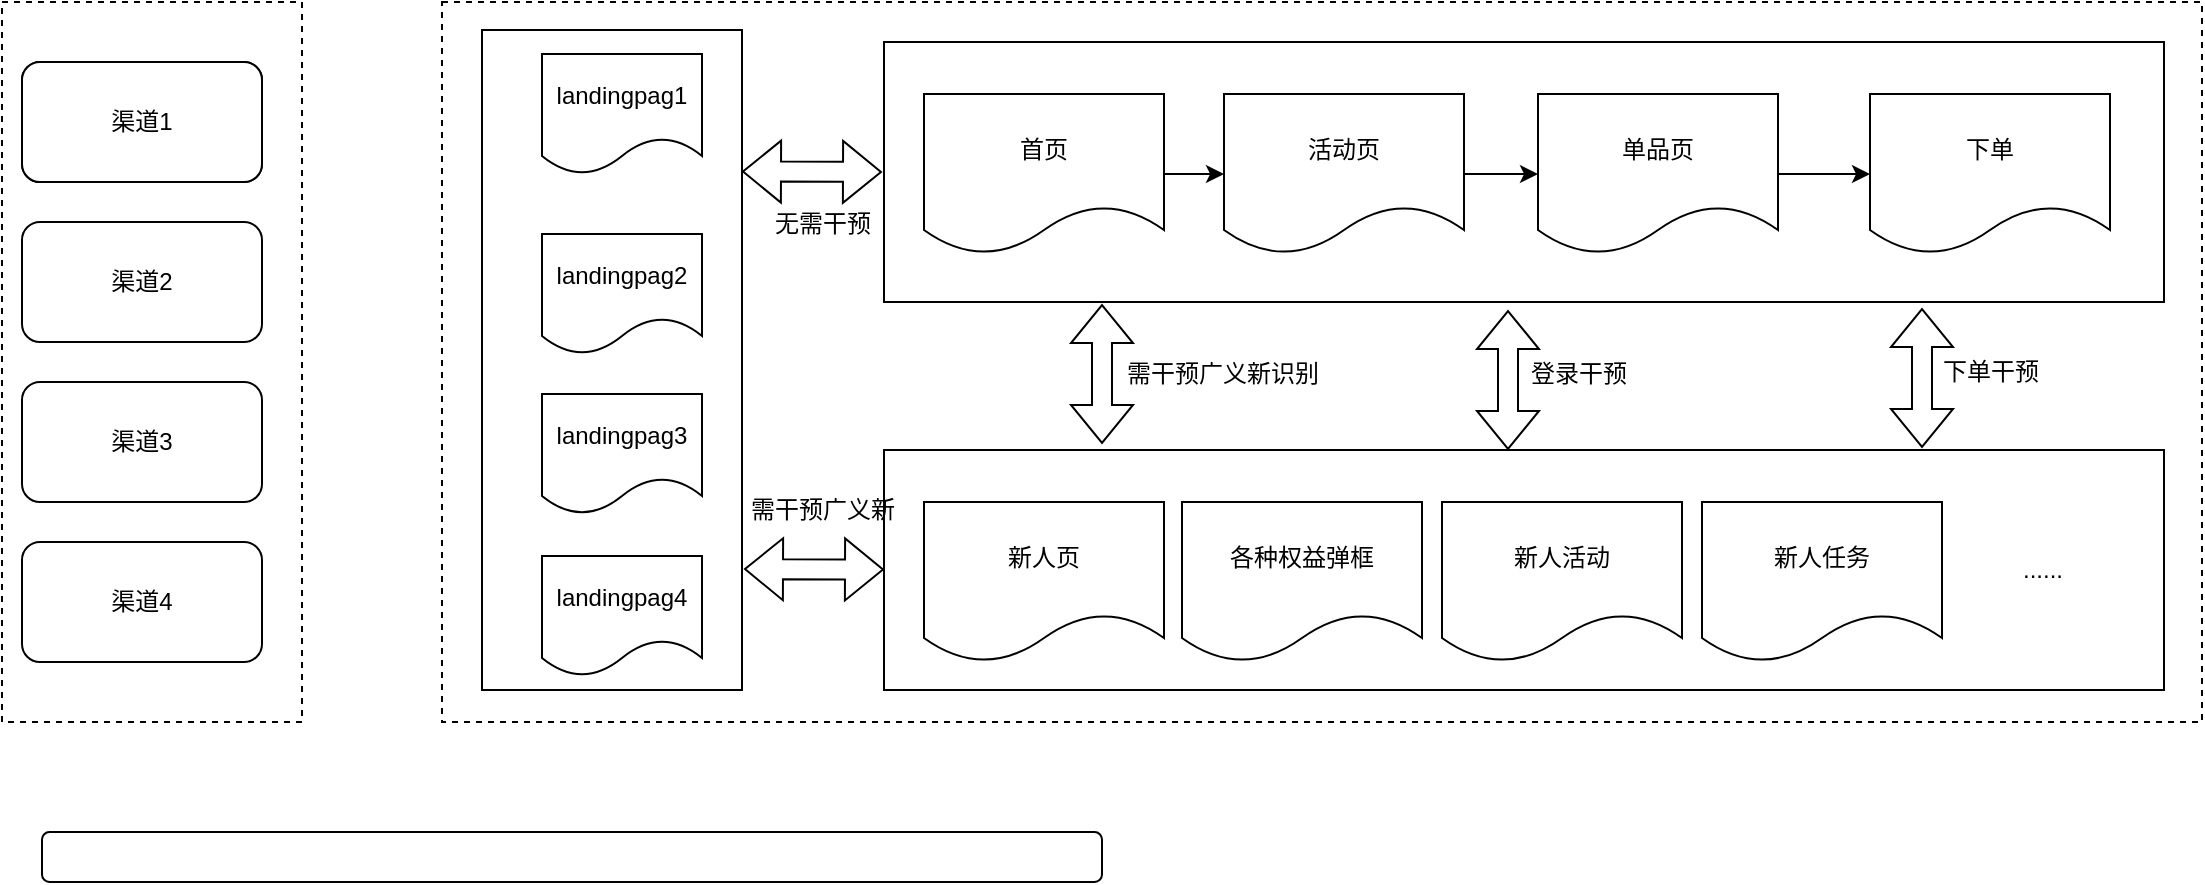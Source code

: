 <mxfile version="20.4.0" type="github">
  <diagram id="0dBSCYIOzl0Dh5r4dUYV" name="Page-1">
    <mxGraphModel dx="1122" dy="669" grid="1" gridSize="10" guides="1" tooltips="1" connect="1" arrows="1" fold="1" page="1" pageScale="1" pageWidth="827" pageHeight="1169" math="0" shadow="0">
      <root>
        <mxCell id="0" />
        <mxCell id="1" parent="0" />
        <mxCell id="idBV6mfvMlumSGSyqYpo-1" value="" style="whiteSpace=wrap;html=1;dashed=1;" vertex="1" parent="1">
          <mxGeometry x="340" y="170" width="880" height="360" as="geometry" />
        </mxCell>
        <mxCell id="idBV6mfvMlumSGSyqYpo-2" value="" style="rounded=0;whiteSpace=wrap;html=1;dashed=1;" vertex="1" parent="1">
          <mxGeometry x="120" y="170" width="150" height="360" as="geometry" />
        </mxCell>
        <mxCell id="idBV6mfvMlumSGSyqYpo-3" value="渠道1" style="rounded=1;whiteSpace=wrap;html=1;" vertex="1" parent="1">
          <mxGeometry x="130" y="200" width="120" height="60" as="geometry" />
        </mxCell>
        <mxCell id="idBV6mfvMlumSGSyqYpo-4" value="渠道1" style="rounded=1;whiteSpace=wrap;html=1;" vertex="1" parent="1">
          <mxGeometry x="130" y="200" width="120" height="60" as="geometry" />
        </mxCell>
        <mxCell id="idBV6mfvMlumSGSyqYpo-6" value="渠道4" style="rounded=1;whiteSpace=wrap;html=1;" vertex="1" parent="1">
          <mxGeometry x="130" y="440" width="120" height="60" as="geometry" />
        </mxCell>
        <mxCell id="idBV6mfvMlumSGSyqYpo-24" value="" style="rounded=0;whiteSpace=wrap;html=1;" vertex="1" parent="1">
          <mxGeometry x="360" y="184" width="130" height="330" as="geometry" />
        </mxCell>
        <mxCell id="idBV6mfvMlumSGSyqYpo-7" value="渠道3" style="rounded=1;whiteSpace=wrap;html=1;" vertex="1" parent="1">
          <mxGeometry x="130" y="360" width="120" height="60" as="geometry" />
        </mxCell>
        <mxCell id="idBV6mfvMlumSGSyqYpo-8" value="渠道2" style="rounded=1;whiteSpace=wrap;html=1;" vertex="1" parent="1">
          <mxGeometry x="130" y="280" width="120" height="60" as="geometry" />
        </mxCell>
        <mxCell id="idBV6mfvMlumSGSyqYpo-9" value="landingpag1" style="shape=document;whiteSpace=wrap;html=1;boundedLbl=1;" vertex="1" parent="1">
          <mxGeometry x="390" y="196" width="80" height="60" as="geometry" />
        </mxCell>
        <mxCell id="idBV6mfvMlumSGSyqYpo-10" value="landingpag2" style="shape=document;whiteSpace=wrap;html=1;boundedLbl=1;" vertex="1" parent="1">
          <mxGeometry x="390" y="286" width="80" height="60" as="geometry" />
        </mxCell>
        <mxCell id="idBV6mfvMlumSGSyqYpo-11" value="landingpag3" style="shape=document;whiteSpace=wrap;html=1;boundedLbl=1;" vertex="1" parent="1">
          <mxGeometry x="390" y="366" width="80" height="60" as="geometry" />
        </mxCell>
        <mxCell id="idBV6mfvMlumSGSyqYpo-23" value="" style="rounded=0;whiteSpace=wrap;html=1;" vertex="1" parent="1">
          <mxGeometry x="561" y="190" width="640" height="130" as="geometry" />
        </mxCell>
        <mxCell id="idBV6mfvMlumSGSyqYpo-12" value="landingpag4" style="shape=document;whiteSpace=wrap;html=1;boundedLbl=1;" vertex="1" parent="1">
          <mxGeometry x="390" y="447" width="80" height="60" as="geometry" />
        </mxCell>
        <mxCell id="idBV6mfvMlumSGSyqYpo-15" value="" style="edgeStyle=orthogonalEdgeStyle;rounded=0;orthogonalLoop=1;jettySize=auto;html=1;" edge="1" parent="1" source="idBV6mfvMlumSGSyqYpo-13" target="idBV6mfvMlumSGSyqYpo-14">
          <mxGeometry relative="1" as="geometry" />
        </mxCell>
        <mxCell id="idBV6mfvMlumSGSyqYpo-13" value="首页" style="shape=document;whiteSpace=wrap;html=1;boundedLbl=1;" vertex="1" parent="1">
          <mxGeometry x="581" y="216" width="120" height="80" as="geometry" />
        </mxCell>
        <mxCell id="idBV6mfvMlumSGSyqYpo-17" value="" style="edgeStyle=orthogonalEdgeStyle;rounded=0;orthogonalLoop=1;jettySize=auto;html=1;" edge="1" parent="1" source="idBV6mfvMlumSGSyqYpo-14" target="idBV6mfvMlumSGSyqYpo-16">
          <mxGeometry relative="1" as="geometry" />
        </mxCell>
        <mxCell id="idBV6mfvMlumSGSyqYpo-14" value="活动页" style="shape=document;whiteSpace=wrap;html=1;boundedLbl=1;" vertex="1" parent="1">
          <mxGeometry x="731" y="216" width="120" height="80" as="geometry" />
        </mxCell>
        <mxCell id="idBV6mfvMlumSGSyqYpo-22" value="" style="edgeStyle=orthogonalEdgeStyle;rounded=0;orthogonalLoop=1;jettySize=auto;html=1;" edge="1" parent="1" source="idBV6mfvMlumSGSyqYpo-16" target="idBV6mfvMlumSGSyqYpo-20">
          <mxGeometry relative="1" as="geometry" />
        </mxCell>
        <mxCell id="idBV6mfvMlumSGSyqYpo-16" value="单品页" style="shape=document;whiteSpace=wrap;html=1;boundedLbl=1;" vertex="1" parent="1">
          <mxGeometry x="888" y="216" width="120" height="80" as="geometry" />
        </mxCell>
        <mxCell id="idBV6mfvMlumSGSyqYpo-20" value="下单" style="shape=document;whiteSpace=wrap;html=1;boundedLbl=1;" vertex="1" parent="1">
          <mxGeometry x="1054" y="216" width="120" height="80" as="geometry" />
        </mxCell>
        <mxCell id="idBV6mfvMlumSGSyqYpo-25" value="" style="rounded=0;whiteSpace=wrap;html=1;" vertex="1" parent="1">
          <mxGeometry x="561" y="394" width="640" height="120" as="geometry" />
        </mxCell>
        <mxCell id="idBV6mfvMlumSGSyqYpo-26" value="新人页" style="shape=document;whiteSpace=wrap;html=1;boundedLbl=1;" vertex="1" parent="1">
          <mxGeometry x="581" y="420" width="120" height="80" as="geometry" />
        </mxCell>
        <mxCell id="idBV6mfvMlumSGSyqYpo-27" value="各种权益弹框" style="shape=document;whiteSpace=wrap;html=1;boundedLbl=1;" vertex="1" parent="1">
          <mxGeometry x="710" y="420" width="120" height="80" as="geometry" />
        </mxCell>
        <mxCell id="idBV6mfvMlumSGSyqYpo-28" value="新人活动" style="shape=document;whiteSpace=wrap;html=1;boundedLbl=1;" vertex="1" parent="1">
          <mxGeometry x="840" y="420" width="120" height="80" as="geometry" />
        </mxCell>
        <mxCell id="idBV6mfvMlumSGSyqYpo-29" value="新人任务" style="shape=document;whiteSpace=wrap;html=1;boundedLbl=1;" vertex="1" parent="1">
          <mxGeometry x="970" y="420" width="120" height="80" as="geometry" />
        </mxCell>
        <mxCell id="idBV6mfvMlumSGSyqYpo-31" value="......" style="text;html=1;align=center;verticalAlign=middle;resizable=0;points=[];autosize=1;strokeColor=none;fillColor=none;" vertex="1" parent="1">
          <mxGeometry x="1120" y="439" width="40" height="30" as="geometry" />
        </mxCell>
        <mxCell id="idBV6mfvMlumSGSyqYpo-32" value="" style="shape=flexArrow;endArrow=classic;startArrow=classic;html=1;rounded=0;" edge="1" parent="1">
          <mxGeometry width="100" height="100" relative="1" as="geometry">
            <mxPoint x="670" y="321" as="sourcePoint" />
            <mxPoint x="670" y="391" as="targetPoint" />
          </mxGeometry>
        </mxCell>
        <mxCell id="idBV6mfvMlumSGSyqYpo-33" value="" style="shape=flexArrow;endArrow=classic;startArrow=classic;html=1;rounded=0;" edge="1" parent="1">
          <mxGeometry width="100" height="100" relative="1" as="geometry">
            <mxPoint x="873" y="324.0" as="sourcePoint" />
            <mxPoint x="873" y="394" as="targetPoint" />
          </mxGeometry>
        </mxCell>
        <mxCell id="idBV6mfvMlumSGSyqYpo-34" value="" style="shape=flexArrow;endArrow=classic;startArrow=classic;html=1;rounded=0;" edge="1" parent="1">
          <mxGeometry width="100" height="100" relative="1" as="geometry">
            <mxPoint x="1080" y="323.0" as="sourcePoint" />
            <mxPoint x="1080" y="393" as="targetPoint" />
          </mxGeometry>
        </mxCell>
        <mxCell id="idBV6mfvMlumSGSyqYpo-35" value="登录干预" style="text;html=1;align=center;verticalAlign=middle;resizable=0;points=[];autosize=1;strokeColor=none;fillColor=none;" vertex="1" parent="1">
          <mxGeometry x="873" y="341" width="70" height="30" as="geometry" />
        </mxCell>
        <mxCell id="idBV6mfvMlumSGSyqYpo-36" value="下单干预" style="text;html=1;align=center;verticalAlign=middle;resizable=0;points=[];autosize=1;strokeColor=none;fillColor=none;" vertex="1" parent="1">
          <mxGeometry x="1079" y="340" width="70" height="30" as="geometry" />
        </mxCell>
        <mxCell id="idBV6mfvMlumSGSyqYpo-37" value="需干预广义新识别" style="text;html=1;align=center;verticalAlign=middle;resizable=0;points=[];autosize=1;strokeColor=none;fillColor=none;" vertex="1" parent="1">
          <mxGeometry x="670" y="341" width="120" height="30" as="geometry" />
        </mxCell>
        <mxCell id="idBV6mfvMlumSGSyqYpo-38" value="" style="shape=flexArrow;endArrow=classic;startArrow=classic;html=1;rounded=0;" edge="1" parent="1">
          <mxGeometry width="100" height="100" relative="1" as="geometry">
            <mxPoint x="490" y="254.74" as="sourcePoint" />
            <mxPoint x="560" y="255" as="targetPoint" />
          </mxGeometry>
        </mxCell>
        <mxCell id="idBV6mfvMlumSGSyqYpo-39" value="" style="shape=flexArrow;endArrow=classic;startArrow=classic;html=1;rounded=0;" edge="1" parent="1">
          <mxGeometry width="100" height="100" relative="1" as="geometry">
            <mxPoint x="491" y="453.54" as="sourcePoint" />
            <mxPoint x="561" y="453.8" as="targetPoint" />
          </mxGeometry>
        </mxCell>
        <mxCell id="idBV6mfvMlumSGSyqYpo-41" value="" style="rounded=1;whiteSpace=wrap;html=1;" vertex="1" parent="1">
          <mxGeometry x="140" y="585" width="530" height="25" as="geometry" />
        </mxCell>
        <mxCell id="idBV6mfvMlumSGSyqYpo-42" value="需干预广义新" style="text;html=1;align=center;verticalAlign=middle;resizable=0;points=[];autosize=1;strokeColor=none;fillColor=none;" vertex="1" parent="1">
          <mxGeometry x="480" y="409" width="100" height="30" as="geometry" />
        </mxCell>
        <mxCell id="idBV6mfvMlumSGSyqYpo-43" value="无需干预" style="text;html=1;align=center;verticalAlign=middle;resizable=0;points=[];autosize=1;strokeColor=none;fillColor=none;" vertex="1" parent="1">
          <mxGeometry x="495" y="266" width="70" height="30" as="geometry" />
        </mxCell>
      </root>
    </mxGraphModel>
  </diagram>
</mxfile>
